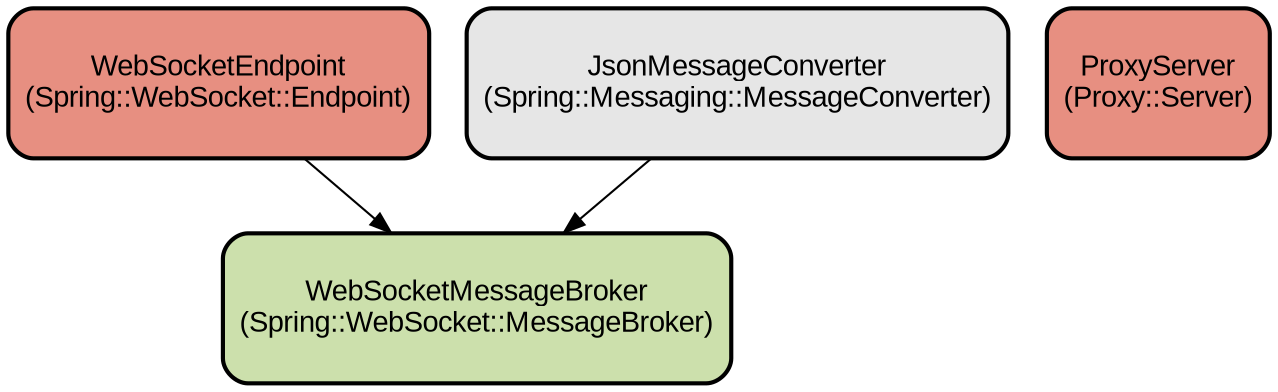 digraph INFRA {
  node [ color = "black", fillcolor = "#E6E6E6", height =1, style = "filled,bold,rounded", fontname = "Arial" ];
  "WebSocketMessageBroker" [ label = "WebSocketMessageBroker
(Spring::WebSocket::MessageBroker)", shape =rectangle, fillcolor = "#CCE0AC" ];
  "WebSocketEndpoint" [ label = "WebSocketEndpoint
(Spring::WebSocket::Endpoint)", shape =rectangle, fillcolor = "#E78F81" ];
  "JsonMessageConverter" [ label = "JsonMessageConverter
(Spring::Messaging::MessageConverter)", shape =rectangle ];
  "ProxyServer" [ label = "ProxyServer
(Proxy::Server)", shape =rectangle, fillcolor = "#E78F81" ];
  "WebSocketEndpoint" -> "WebSocketMessageBroker";
  "JsonMessageConverter" -> "WebSocketMessageBroker";
}

